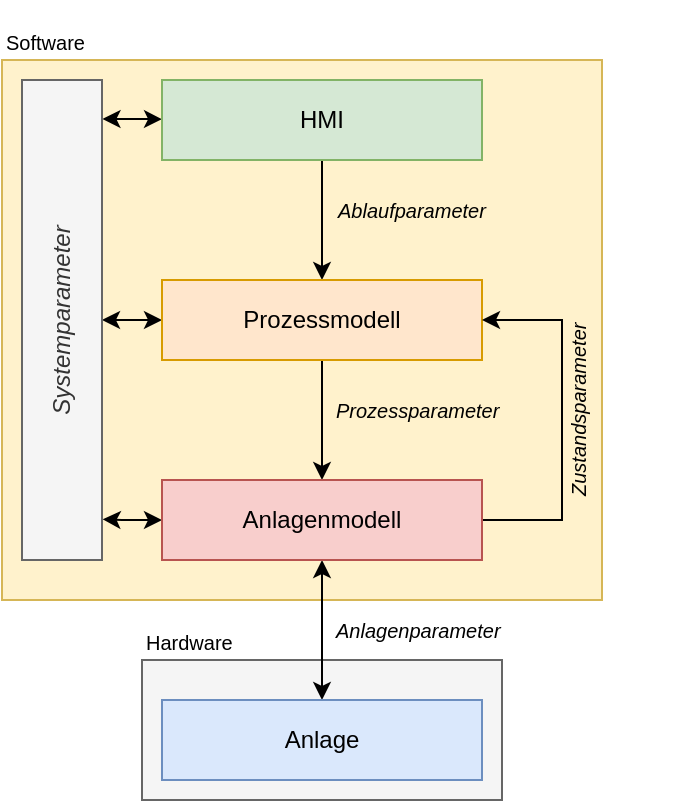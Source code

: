 <mxfile version="24.7.16">
  <diagram name="Seite-1" id="VD4Z5QRoQ4vqLM7gYT1E">
    <mxGraphModel dx="880" dy="784" grid="1" gridSize="10" guides="1" tooltips="1" connect="1" arrows="1" fold="1" page="1" pageScale="1" pageWidth="827" pageHeight="1169" math="0" shadow="0">
      <root>
        <mxCell id="0" />
        <mxCell id="1" parent="0" />
        <mxCell id="Y6pwis7gtsFfzg_2RtHs-18" value="" style="rounded=0;whiteSpace=wrap;html=1;fillColor=#f5f5f5;fontColor=#333333;strokeColor=#666666;" vertex="1" parent="1">
          <mxGeometry x="270" y="490" width="180" height="70" as="geometry" />
        </mxCell>
        <mxCell id="Y6pwis7gtsFfzg_2RtHs-17" value="" style="rounded=0;whiteSpace=wrap;html=1;fillColor=#fff2cc;strokeColor=#d6b656;" vertex="1" parent="1">
          <mxGeometry x="200" y="190" width="300" height="270" as="geometry" />
        </mxCell>
        <mxCell id="Y6pwis7gtsFfzg_2RtHs-5" style="edgeStyle=orthogonalEdgeStyle;rounded=0;orthogonalLoop=1;jettySize=auto;html=1;" edge="1" parent="1" source="Y6pwis7gtsFfzg_2RtHs-1" target="Y6pwis7gtsFfzg_2RtHs-2">
          <mxGeometry relative="1" as="geometry" />
        </mxCell>
        <mxCell id="Y6pwis7gtsFfzg_2RtHs-12" style="rounded=0;orthogonalLoop=1;jettySize=auto;html=1;endArrow=classic;endFill=1;entryX=1.006;entryY=0.081;entryDx=0;entryDy=0;entryPerimeter=0;startArrow=classic;startFill=1;" edge="1" parent="1" source="Y6pwis7gtsFfzg_2RtHs-1" target="Y6pwis7gtsFfzg_2RtHs-9">
          <mxGeometry relative="1" as="geometry">
            <mxPoint x="260" y="220" as="targetPoint" />
          </mxGeometry>
        </mxCell>
        <mxCell id="Y6pwis7gtsFfzg_2RtHs-1" value="HMI" style="rounded=0;whiteSpace=wrap;html=1;fillColor=#d5e8d4;strokeColor=#82b366;" vertex="1" parent="1">
          <mxGeometry x="280" y="200" width="160" height="40" as="geometry" />
        </mxCell>
        <mxCell id="Y6pwis7gtsFfzg_2RtHs-6" style="edgeStyle=orthogonalEdgeStyle;rounded=0;orthogonalLoop=1;jettySize=auto;html=1;" edge="1" parent="1" source="Y6pwis7gtsFfzg_2RtHs-2" target="Y6pwis7gtsFfzg_2RtHs-3">
          <mxGeometry relative="1" as="geometry" />
        </mxCell>
        <mxCell id="Y6pwis7gtsFfzg_2RtHs-11" style="edgeStyle=orthogonalEdgeStyle;rounded=0;orthogonalLoop=1;jettySize=auto;html=1;endArrow=classic;endFill=1;startArrow=classic;startFill=1;" edge="1" parent="1" source="Y6pwis7gtsFfzg_2RtHs-2" target="Y6pwis7gtsFfzg_2RtHs-9">
          <mxGeometry relative="1" as="geometry" />
        </mxCell>
        <mxCell id="Y6pwis7gtsFfzg_2RtHs-2" value="Prozessmodell" style="rounded=0;whiteSpace=wrap;html=1;fillColor=#ffe6cc;strokeColor=#d79b00;" vertex="1" parent="1">
          <mxGeometry x="280" y="300" width="160" height="40" as="geometry" />
        </mxCell>
        <mxCell id="Y6pwis7gtsFfzg_2RtHs-7" style="edgeStyle=orthogonalEdgeStyle;rounded=0;orthogonalLoop=1;jettySize=auto;html=1;startArrow=classic;startFill=1;" edge="1" parent="1" source="Y6pwis7gtsFfzg_2RtHs-3" target="Y6pwis7gtsFfzg_2RtHs-4">
          <mxGeometry relative="1" as="geometry" />
        </mxCell>
        <mxCell id="Y6pwis7gtsFfzg_2RtHs-8" style="edgeStyle=orthogonalEdgeStyle;rounded=0;orthogonalLoop=1;jettySize=auto;html=1;entryX=1;entryY=0.5;entryDx=0;entryDy=0;" edge="1" parent="1" source="Y6pwis7gtsFfzg_2RtHs-3" target="Y6pwis7gtsFfzg_2RtHs-2">
          <mxGeometry relative="1" as="geometry">
            <Array as="points">
              <mxPoint x="480" y="420" />
              <mxPoint x="480" y="320" />
            </Array>
          </mxGeometry>
        </mxCell>
        <mxCell id="Y6pwis7gtsFfzg_2RtHs-10" style="edgeStyle=orthogonalEdgeStyle;rounded=0;orthogonalLoop=1;jettySize=auto;html=1;entryX=1.008;entryY=0.915;entryDx=0;entryDy=0;entryPerimeter=0;startArrow=classic;startFill=1;" edge="1" parent="1" source="Y6pwis7gtsFfzg_2RtHs-3" target="Y6pwis7gtsFfzg_2RtHs-9">
          <mxGeometry relative="1" as="geometry">
            <mxPoint x="230" y="420" as="targetPoint" />
          </mxGeometry>
        </mxCell>
        <mxCell id="Y6pwis7gtsFfzg_2RtHs-3" value="Anlagenmodell" style="rounded=0;whiteSpace=wrap;html=1;fillColor=#f8cecc;strokeColor=#b85450;" vertex="1" parent="1">
          <mxGeometry x="280" y="400" width="160" height="40" as="geometry" />
        </mxCell>
        <mxCell id="Y6pwis7gtsFfzg_2RtHs-4" value="Anlage" style="rounded=0;whiteSpace=wrap;html=1;fillColor=#dae8fc;strokeColor=#6c8ebf;" vertex="1" parent="1">
          <mxGeometry x="280" y="510" width="160" height="40" as="geometry" />
        </mxCell>
        <mxCell id="Y6pwis7gtsFfzg_2RtHs-9" value="Systemparameter" style="rounded=0;whiteSpace=wrap;html=1;horizontal=0;fillColor=#f5f5f5;fontColor=#333333;strokeColor=#666666;fontStyle=2" vertex="1" parent="1">
          <mxGeometry x="210" y="200" width="40" height="240" as="geometry" />
        </mxCell>
        <mxCell id="Y6pwis7gtsFfzg_2RtHs-13" value="Ablaufparameter&amp;nbsp;" style="text;html=1;align=left;verticalAlign=middle;whiteSpace=wrap;rounded=0;fontSize=10;fontStyle=2" vertex="1" parent="1">
          <mxGeometry x="366" y="250" width="96" height="30" as="geometry" />
        </mxCell>
        <mxCell id="Y6pwis7gtsFfzg_2RtHs-14" value="&lt;div&gt;Prozessparameter&lt;br&gt;&lt;/div&gt;" style="text;html=1;align=left;verticalAlign=middle;whiteSpace=wrap;rounded=0;fontSize=10;fontStyle=2" vertex="1" parent="1">
          <mxGeometry x="365" y="350" width="96" height="30" as="geometry" />
        </mxCell>
        <mxCell id="Y6pwis7gtsFfzg_2RtHs-15" value="Zustandsparameter" style="text;html=1;align=left;verticalAlign=middle;whiteSpace=wrap;rounded=0;fontSize=10;horizontal=0;fontStyle=2" vertex="1" parent="1">
          <mxGeometry x="440" y="380" width="96" height="30" as="geometry" />
        </mxCell>
        <mxCell id="Y6pwis7gtsFfzg_2RtHs-16" value="Anlagenparameter&amp;nbsp;" style="text;html=1;align=left;verticalAlign=middle;whiteSpace=wrap;rounded=0;fontSize=10;fontStyle=2" vertex="1" parent="1">
          <mxGeometry x="365" y="460" width="96" height="30" as="geometry" />
        </mxCell>
        <mxCell id="Y6pwis7gtsFfzg_2RtHs-19" value="Software" style="text;html=1;align=left;verticalAlign=bottom;whiteSpace=wrap;rounded=0;fontSize=10;fontStyle=0" vertex="1" parent="1">
          <mxGeometry x="200" y="160" width="96" height="30" as="geometry" />
        </mxCell>
        <mxCell id="Y6pwis7gtsFfzg_2RtHs-20" value="Hardware" style="text;html=1;align=left;verticalAlign=bottom;whiteSpace=wrap;rounded=0;fontSize=10;fontStyle=0" vertex="1" parent="1">
          <mxGeometry x="270" y="460" width="96" height="30" as="geometry" />
        </mxCell>
      </root>
    </mxGraphModel>
  </diagram>
</mxfile>
